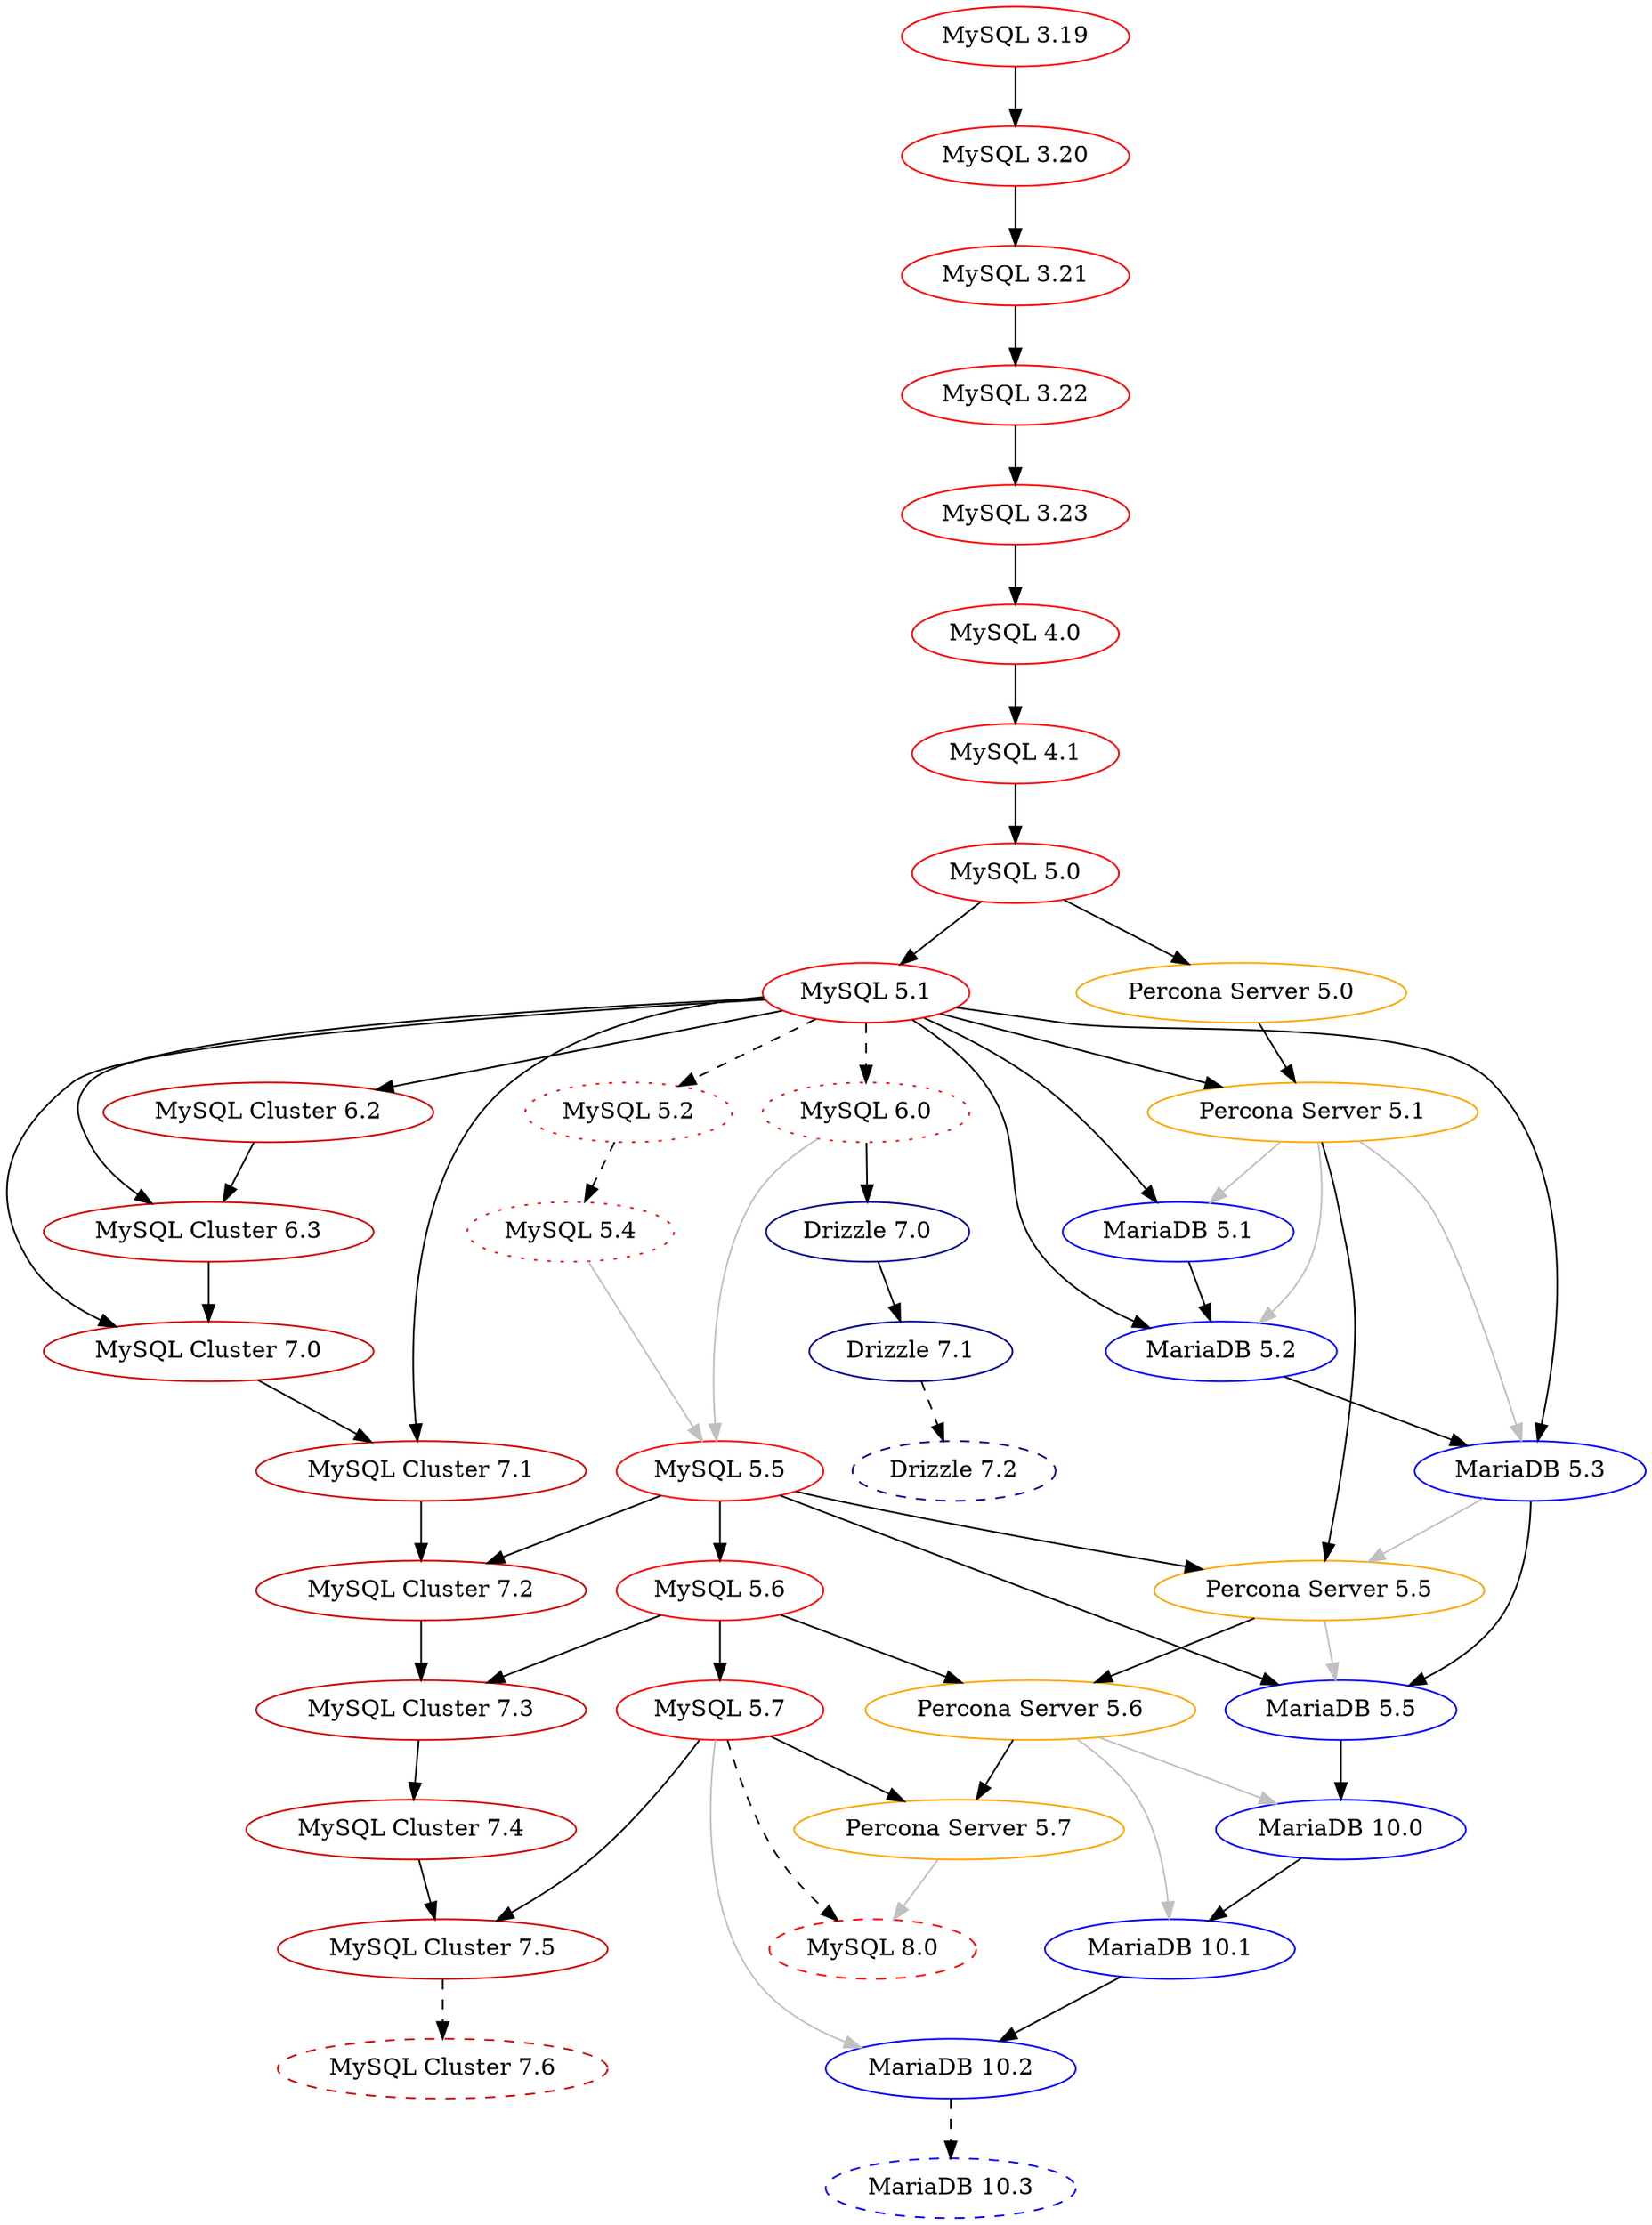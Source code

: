 digraph mysql_history_graph {
	/* Standards:
	   Non-GA: 		dashed
	   Abandoned: 		dotted 
	   Oracle MySQL: 	red
	   MySQL Cluster: 	red3
	   MariaDB: 		blue
	   Drizzle: 		blue4
	   Percona Server: 	orange
	*/

	/* MySQL/Sun/Oracle MySQL GA */
	"MySQL 3.19" [color="red"];
	"MySQL 3.20" [color="red"];
	"MySQL 3.21" [color="red"];
	"MySQL 3.22" [color="red"];
	"MySQL 3.23" [color="red"];
	"MySQL 4.0" [color="red"];
	"MySQL 4.1" [color="red"];
	"MySQL 5.0" [color="red"];
	"MySQL 5.1" [color="red"];
	"MySQL 5.5" [color="red"];
	"MySQL 5.6" [color="red"];
	"MySQL 5.7" [color="red"];
	"MySQL 3.19" -> "MySQL 3.20";
	"MySQL 3.20" -> "MySQL 3.21";
	"MySQL 3.21" -> "MySQL 3.22";
	"MySQL 3.22" -> "MySQL 3.23";
	"MySQL 3.23" -> "MySQL 4.0";
	"MySQL 4.0" -> "MySQL 4.1";
	"MySQL 4.1" -> "MySQL 5.0";
	"MySQL 5.0" -> "MySQL 5.1";
	"MySQL 5.5" -> "MySQL 5.6";
	"MySQL 5.6" -> "MySQL 5.7";
	"MySQL 5.4" -> "MySQL 5.5" [color="grey"]; // InnoDB Scalability
	"MySQL 6.0" -> "MySQL 5.5" [color="grey"]; // Optimizer improvements

	/* MySQL/Sun/Oracle non-GA */	
	"MySQL 5.2" [color="red",style="dotted"];
	"MySQL 5.4" [color="red",style="dotted"];
	"MySQL 6.0" [color="red",style="dotted"];
	"MySQL 8.0" [color="red",style="dashed"];
	"MySQL 5.1" -> "MySQL 5.2" [style="dashed"];
	"MySQL 5.1" -> "MySQL 6.0" [style="dashed"];
	"MySQL 5.2" -> "MySQL 5.4" [style="dashed"];
	"MySQL 5.7" -> "MySQL 8.0" [style="dashed"];

	// Buffer pool mutex split patch, temp table replication improvements in RBR/MBR, numerous bugfixes
	"Percona Server 5.7" -> "MySQL 8.0" [color="grey"];

	/* MySQL Cluster (NDB) */
	"MySQL Cluster 6.2" [color="red3"]
	"MySQL Cluster 6.3" [color="red3"]
	"MySQL Cluster 7.0" [color="red3"]
	"MySQL Cluster 7.1" [color="red3"]
	"MySQL Cluster 7.2" [color="red3"]
	"MySQL Cluster 7.3"  [color="red3"]
	"MySQL Cluster 7.4"  [color="red3"]
	"MySQL Cluster 7.5"  [color="red3"]
	"MySQL Cluster 7.6"  [color="red3",style="dashed"]
	"MySQL 5.1" -> "MySQL Cluster 6.2";
	"MySQL 5.1" -> "MySQL Cluster 6.3";
	"MySQL Cluster 6.2" -> "MySQL Cluster 6.3";
	"MySQL 5.1" -> "MySQL Cluster 7.0";
	"MySQL Cluster 6.3" -> "MySQL Cluster 7.0";
	"MySQL 5.1" -> "MySQL Cluster 7.1";
	"MySQL Cluster 7.0" -> "MySQL Cluster 7.1";
	"MySQL 5.5" -> "MySQL Cluster 7.2";
	"MySQL Cluster 7.1" -> "MySQL Cluster 7.2";
	"MySQL 5.6" -> "MySQL Cluster 7.3";
	"MySQL Cluster 7.2" -> "MySQL Cluster 7.3";
	"MySQL Cluster 7.3" -> "MySQL Cluster 7.4";
	"MySQL 5.7" -> "MySQL Cluster 7.5";
	"MySQL Cluster 7.4" -> "MySQL Cluster 7.5";
	"MySQL Cluster 7.5" -> "MySQL Cluster 7.6" [style="dashed"];

	/* MariaDB */
	"MariaDB 5.1" [color="blue"];
	"MariaDB 5.2" [color="blue"];
	"MariaDB 5.3" [color="blue"];
	"MariaDB 5.5" [color="blue"];
	"MariaDB 10.0" [color="blue"];
	"MariaDB 10.1" [color="blue"];
	"MariaDB 10.2" [color="blue"];
	"MariaDB 10.3" [color="blue",style="dashed"];
	"MySQL 5.1" -> "MariaDB 5.1";
	"Percona Server 5.1" -> "MariaDB 5.1" [color="grey"]; // XtraDB
	"MySQL 5.1" -> "MariaDB 5.2";
	"MariaDB 5.1" -> "MariaDB 5.2";
	"Percona Server 5.1" -> "MariaDB 5.2" [color="grey"]; // XtraDB
	"MySQL 5.1" -> "MariaDB 5.3";
	"MariaDB 5.2" -> "MariaDB 5.3";
	"Percona Server 5.1" -> "MariaDB 5.3" [color="grey"]; // XtraDB
	"MySQL 5.5" -> "MariaDB 5.5";
	"MariaDB 5.3" -> "MariaDB 5.5";
	"Percona Server 5.5" -> "MariaDB 5.5" [color="grey"]; // XtraDB
	"MariaDB 5.5" -> "MariaDB 10.0";
	"MariaDB 10.0" -> "MariaDB 10.1";
	"Percona Server 5.6" -> "MariaDB 10.0" [color="grey"]; // XtraDB
	"MariaDB 10.1" -> "MariaDB 10.2"; // InnoDB
	"Percona Server 5.6" -> "MariaDB 10.1" [color="grey"]; // XtraDB
	"MariaDB 10.2" -> "MariaDB 10.3" [style="dashed"];
	"MySQL 5.7" -> "MariaDB 10.2" [color="grey"]; // InnoDB


	/* Percona Server */
	"Percona Server 5.0" [color="orange"];
	"Percona Server 5.1" [color="orange"];
	"Percona Server 5.5" [color="orange"];
	"Percona Server 5.6" [color="orange"];
	"Percona Server 5.7" [color="orange"];
	"MySQL 5.0" -> "Percona Server 5.0";
	"MySQL 5.1" -> "Percona Server 5.1";
	"Percona Server 5.0" -> "Percona Server 5.1";
	"MySQL 5.5" -> "Percona Server 5.5";
	"Percona Server 5.1" -> "Percona Server 5.5";
	"MariaDB 5.3" -> "Percona Server 5.5" [color="grey"]; // group commit
	"MySQL 5.6" -> "Percona Server 5.6";
	"Percona Server 5.5" -> "Percona Server 5.6";
	"MySQL 5.7" -> "Percona Server 5.7";
	"Percona Server 5.6" -> "Percona Server 5.7";

	/* Drizzle */
	"Drizzle 7.0" [color="blue4"];
	"Drizzle 7.1" [color="blue4"];
	"Drizzle 7.2" [color="blue4", style="dashed"];
	"MySQL 6.0" -> "Drizzle 7.0";
	"Drizzle 7.0" -> "Drizzle 7.1";
	"Drizzle 7.1" -> "Drizzle 7.2" [style="dashed"];
}

